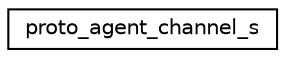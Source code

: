 digraph "Graphical Class Hierarchy"
{
 // LATEX_PDF_SIZE
  edge [fontname="Helvetica",fontsize="10",labelfontname="Helvetica",labelfontsize="10"];
  node [fontname="Helvetica",fontsize="10",shape=record];
  rankdir="LR";
  Node0 [label="proto_agent_channel_s",height=0.2,width=0.4,color="black", fillcolor="white", style="filled",URL="$structproto__agent__channel__s.html",tooltip=" "];
}
